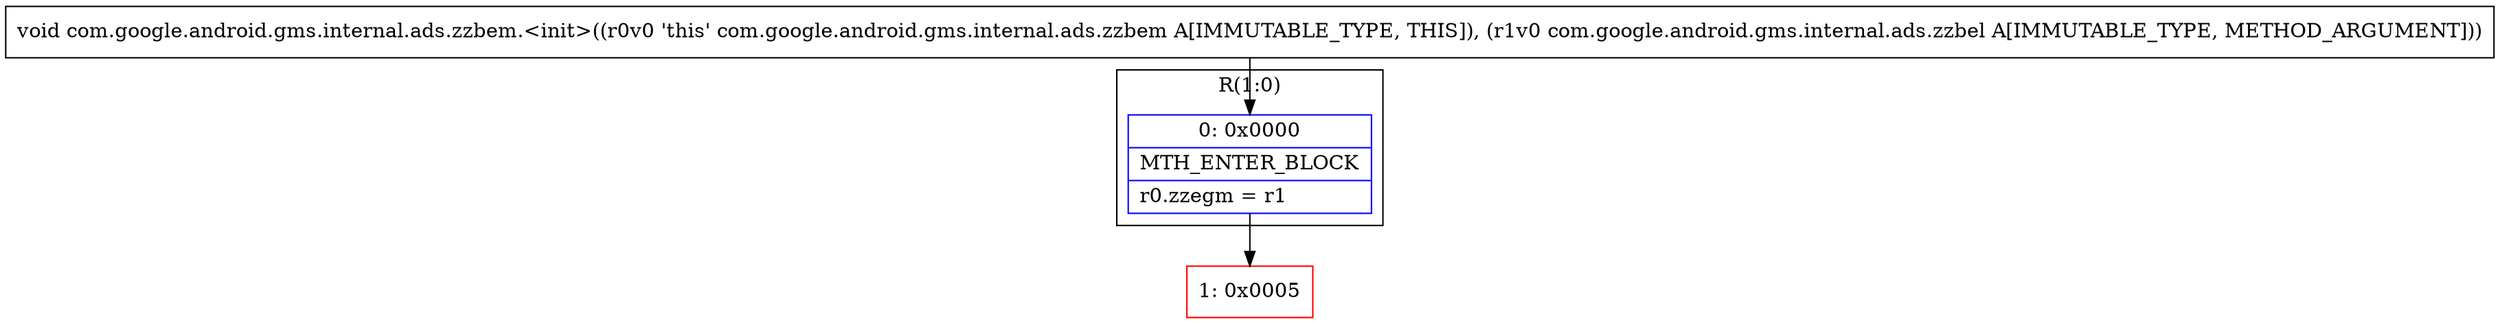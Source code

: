 digraph "CFG forcom.google.android.gms.internal.ads.zzbem.\<init\>(Lcom\/google\/android\/gms\/internal\/ads\/zzbel;)V" {
subgraph cluster_Region_945317213 {
label = "R(1:0)";
node [shape=record,color=blue];
Node_0 [shape=record,label="{0\:\ 0x0000|MTH_ENTER_BLOCK\l|r0.zzegm = r1\l}"];
}
Node_1 [shape=record,color=red,label="{1\:\ 0x0005}"];
MethodNode[shape=record,label="{void com.google.android.gms.internal.ads.zzbem.\<init\>((r0v0 'this' com.google.android.gms.internal.ads.zzbem A[IMMUTABLE_TYPE, THIS]), (r1v0 com.google.android.gms.internal.ads.zzbel A[IMMUTABLE_TYPE, METHOD_ARGUMENT])) }"];
MethodNode -> Node_0;
Node_0 -> Node_1;
}

